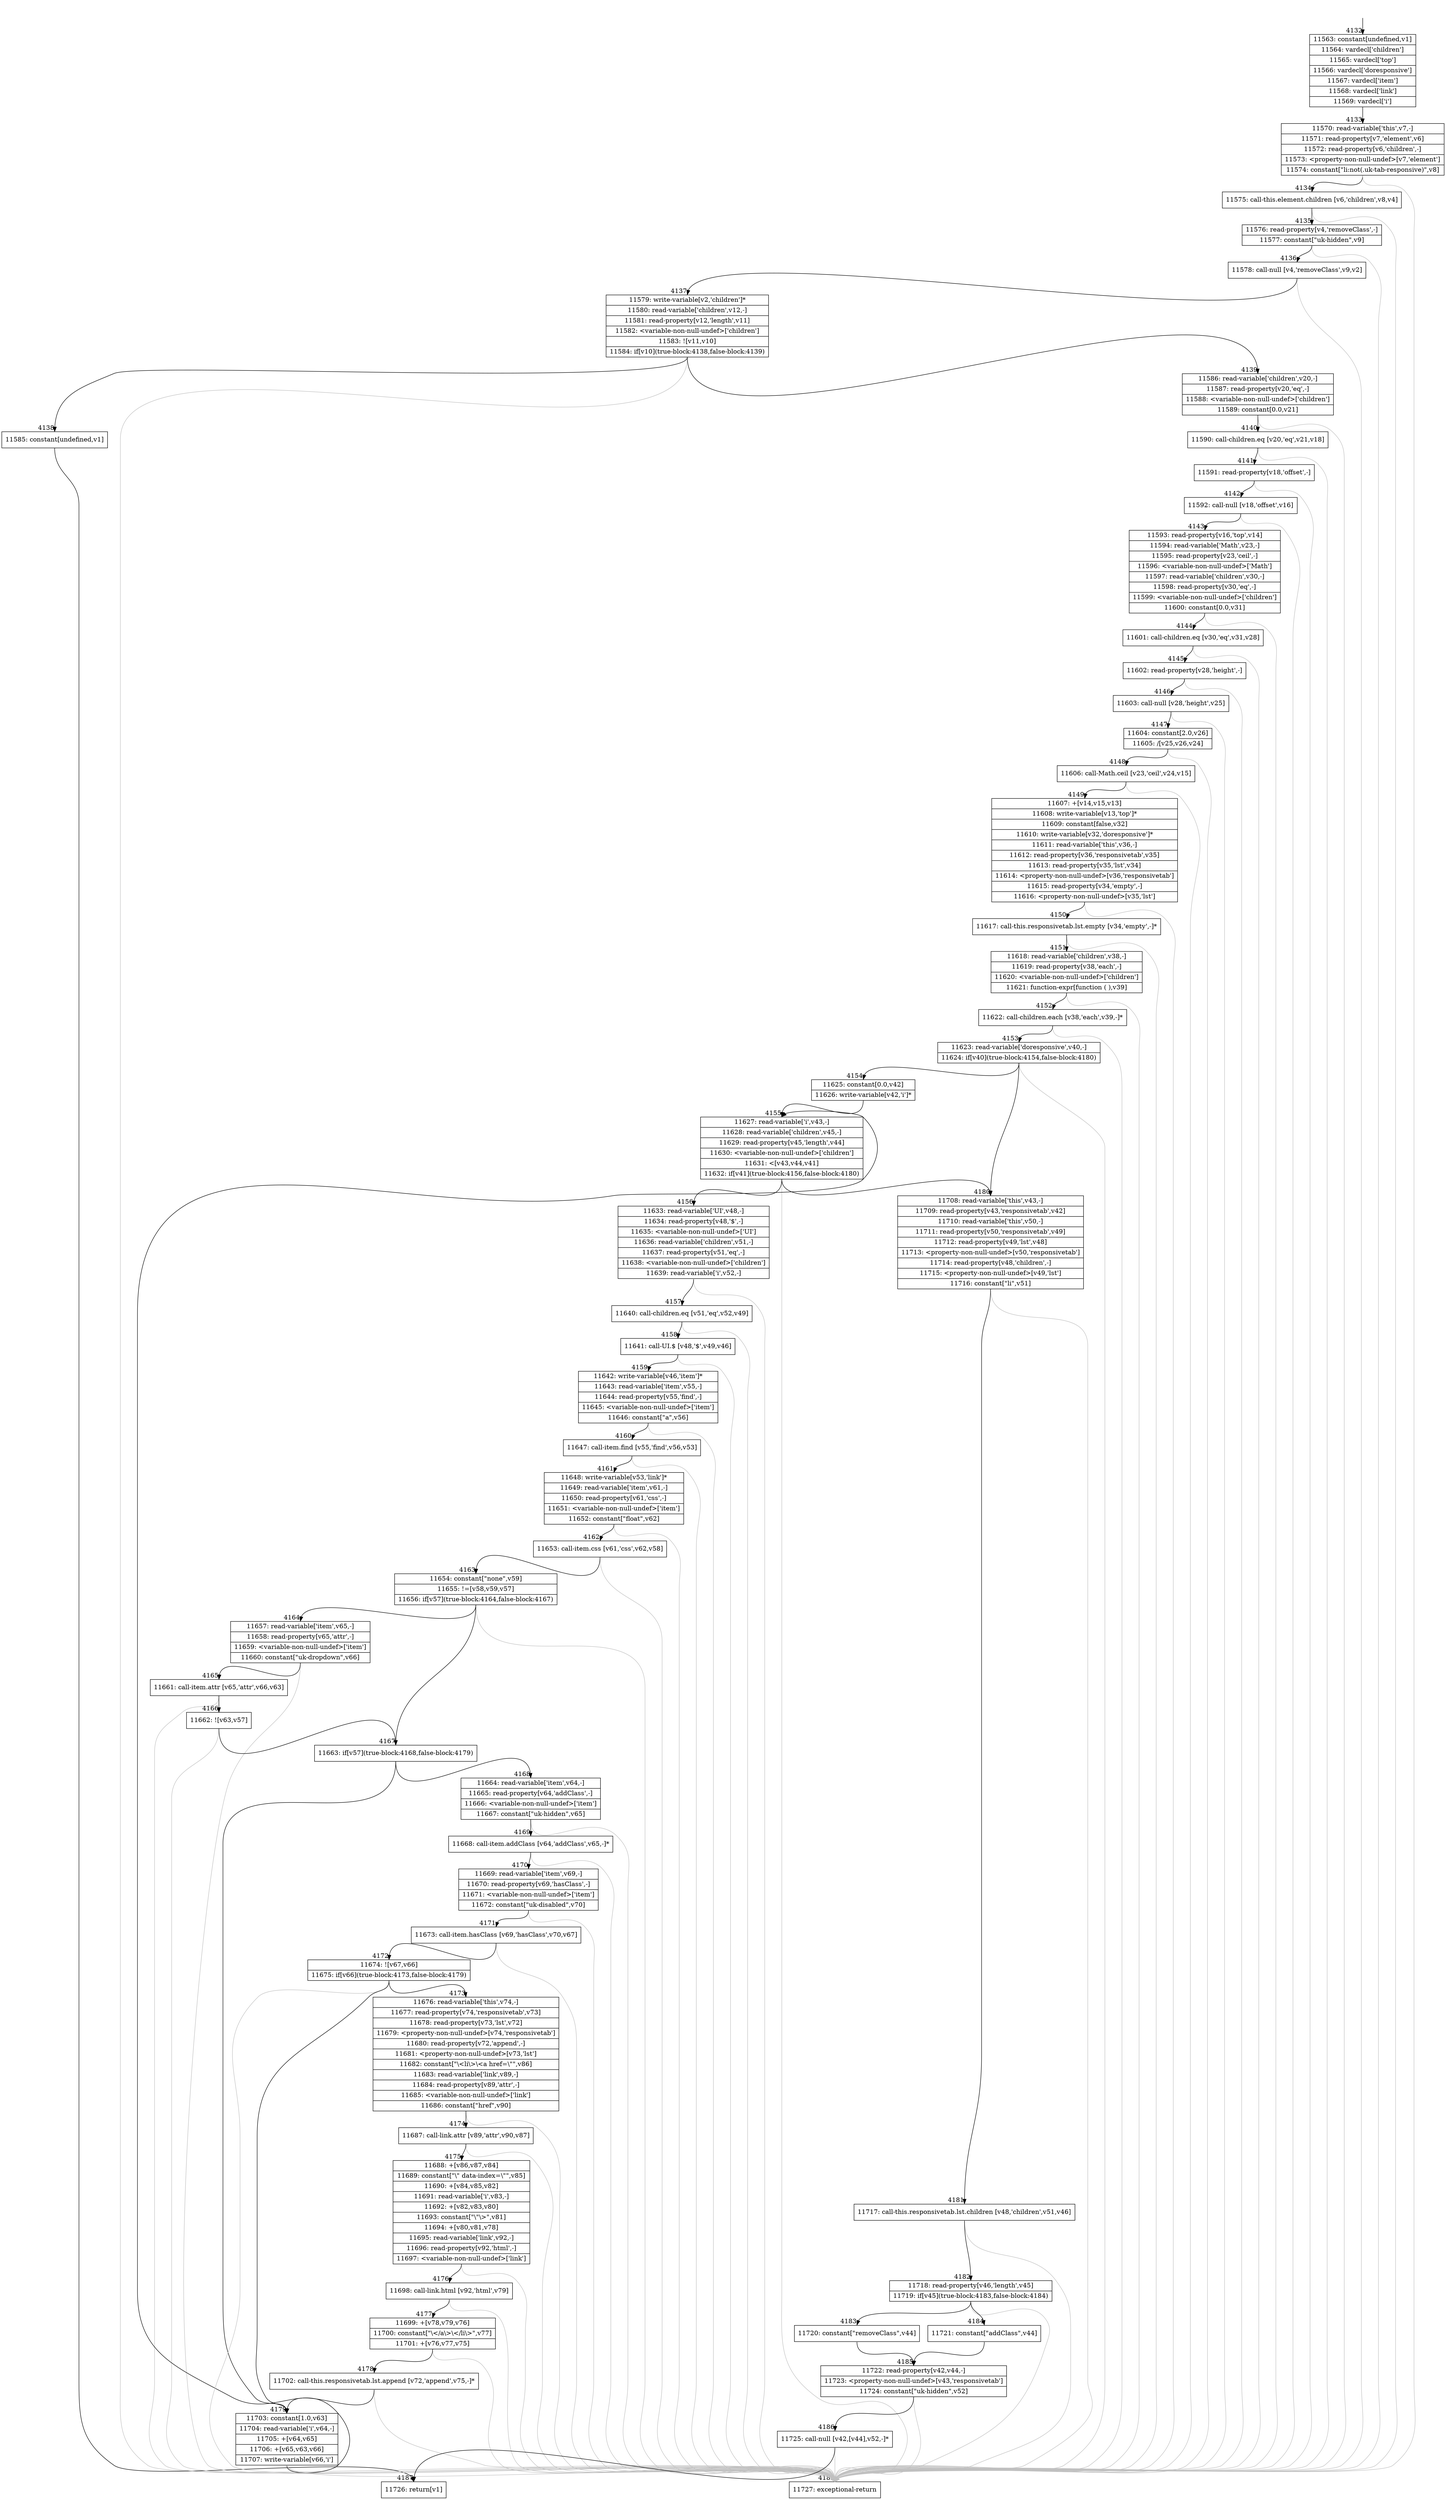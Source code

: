 digraph {
rankdir="TD"
BB_entry306[shape=none,label=""];
BB_entry306 -> BB4132 [tailport=s, headport=n, headlabel="    4132"]
BB4132 [shape=record label="{11563: constant[undefined,v1]|11564: vardecl['children']|11565: vardecl['top']|11566: vardecl['doresponsive']|11567: vardecl['item']|11568: vardecl['link']|11569: vardecl['i']}" ] 
BB4132 -> BB4133 [tailport=s, headport=n, headlabel="      4133"]
BB4133 [shape=record label="{11570: read-variable['this',v7,-]|11571: read-property[v7,'element',v6]|11572: read-property[v6,'children',-]|11573: \<property-non-null-undef\>[v7,'element']|11574: constant[\"li:not(.uk-tab-responsive)\",v8]}" ] 
BB4133 -> BB4134 [tailport=s, headport=n, headlabel="      4134"]
BB4133 -> BB4188 [tailport=s, headport=n, color=gray, headlabel="      4188"]
BB4134 [shape=record label="{11575: call-this.element.children [v6,'children',v8,v4]}" ] 
BB4134 -> BB4135 [tailport=s, headport=n, headlabel="      4135"]
BB4134 -> BB4188 [tailport=s, headport=n, color=gray]
BB4135 [shape=record label="{11576: read-property[v4,'removeClass',-]|11577: constant[\"uk-hidden\",v9]}" ] 
BB4135 -> BB4136 [tailport=s, headport=n, headlabel="      4136"]
BB4135 -> BB4188 [tailport=s, headport=n, color=gray]
BB4136 [shape=record label="{11578: call-null [v4,'removeClass',v9,v2]}" ] 
BB4136 -> BB4137 [tailport=s, headport=n, headlabel="      4137"]
BB4136 -> BB4188 [tailport=s, headport=n, color=gray]
BB4137 [shape=record label="{11579: write-variable[v2,'children']*|11580: read-variable['children',v12,-]|11581: read-property[v12,'length',v11]|11582: \<variable-non-null-undef\>['children']|11583: ![v11,v10]|11584: if[v10](true-block:4138,false-block:4139)}" ] 
BB4137 -> BB4138 [tailport=s, headport=n, headlabel="      4138"]
BB4137 -> BB4139 [tailport=s, headport=n, headlabel="      4139"]
BB4137 -> BB4188 [tailport=s, headport=n, color=gray]
BB4138 [shape=record label="{11585: constant[undefined,v1]}" ] 
BB4138 -> BB4187 [tailport=s, headport=n, headlabel="      4187"]
BB4139 [shape=record label="{11586: read-variable['children',v20,-]|11587: read-property[v20,'eq',-]|11588: \<variable-non-null-undef\>['children']|11589: constant[0.0,v21]}" ] 
BB4139 -> BB4140 [tailport=s, headport=n, headlabel="      4140"]
BB4139 -> BB4188 [tailport=s, headport=n, color=gray]
BB4140 [shape=record label="{11590: call-children.eq [v20,'eq',v21,v18]}" ] 
BB4140 -> BB4141 [tailport=s, headport=n, headlabel="      4141"]
BB4140 -> BB4188 [tailport=s, headport=n, color=gray]
BB4141 [shape=record label="{11591: read-property[v18,'offset',-]}" ] 
BB4141 -> BB4142 [tailport=s, headport=n, headlabel="      4142"]
BB4141 -> BB4188 [tailport=s, headport=n, color=gray]
BB4142 [shape=record label="{11592: call-null [v18,'offset',v16]}" ] 
BB4142 -> BB4143 [tailport=s, headport=n, headlabel="      4143"]
BB4142 -> BB4188 [tailport=s, headport=n, color=gray]
BB4143 [shape=record label="{11593: read-property[v16,'top',v14]|11594: read-variable['Math',v23,-]|11595: read-property[v23,'ceil',-]|11596: \<variable-non-null-undef\>['Math']|11597: read-variable['children',v30,-]|11598: read-property[v30,'eq',-]|11599: \<variable-non-null-undef\>['children']|11600: constant[0.0,v31]}" ] 
BB4143 -> BB4144 [tailport=s, headport=n, headlabel="      4144"]
BB4143 -> BB4188 [tailport=s, headport=n, color=gray]
BB4144 [shape=record label="{11601: call-children.eq [v30,'eq',v31,v28]}" ] 
BB4144 -> BB4145 [tailport=s, headport=n, headlabel="      4145"]
BB4144 -> BB4188 [tailport=s, headport=n, color=gray]
BB4145 [shape=record label="{11602: read-property[v28,'height',-]}" ] 
BB4145 -> BB4146 [tailport=s, headport=n, headlabel="      4146"]
BB4145 -> BB4188 [tailport=s, headport=n, color=gray]
BB4146 [shape=record label="{11603: call-null [v28,'height',v25]}" ] 
BB4146 -> BB4147 [tailport=s, headport=n, headlabel="      4147"]
BB4146 -> BB4188 [tailport=s, headport=n, color=gray]
BB4147 [shape=record label="{11604: constant[2.0,v26]|11605: /[v25,v26,v24]}" ] 
BB4147 -> BB4148 [tailport=s, headport=n, headlabel="      4148"]
BB4147 -> BB4188 [tailport=s, headport=n, color=gray]
BB4148 [shape=record label="{11606: call-Math.ceil [v23,'ceil',v24,v15]}" ] 
BB4148 -> BB4149 [tailport=s, headport=n, headlabel="      4149"]
BB4148 -> BB4188 [tailport=s, headport=n, color=gray]
BB4149 [shape=record label="{11607: +[v14,v15,v13]|11608: write-variable[v13,'top']*|11609: constant[false,v32]|11610: write-variable[v32,'doresponsive']*|11611: read-variable['this',v36,-]|11612: read-property[v36,'responsivetab',v35]|11613: read-property[v35,'lst',v34]|11614: \<property-non-null-undef\>[v36,'responsivetab']|11615: read-property[v34,'empty',-]|11616: \<property-non-null-undef\>[v35,'lst']}" ] 
BB4149 -> BB4150 [tailport=s, headport=n, headlabel="      4150"]
BB4149 -> BB4188 [tailport=s, headport=n, color=gray]
BB4150 [shape=record label="{11617: call-this.responsivetab.lst.empty [v34,'empty',-]*}" ] 
BB4150 -> BB4151 [tailport=s, headport=n, headlabel="      4151"]
BB4150 -> BB4188 [tailport=s, headport=n, color=gray]
BB4151 [shape=record label="{11618: read-variable['children',v38,-]|11619: read-property[v38,'each',-]|11620: \<variable-non-null-undef\>['children']|11621: function-expr[function ( ),v39]}" ] 
BB4151 -> BB4152 [tailport=s, headport=n, headlabel="      4152"]
BB4151 -> BB4188 [tailport=s, headport=n, color=gray]
BB4152 [shape=record label="{11622: call-children.each [v38,'each',v39,-]*}" ] 
BB4152 -> BB4153 [tailport=s, headport=n, headlabel="      4153"]
BB4152 -> BB4188 [tailport=s, headport=n, color=gray]
BB4153 [shape=record label="{11623: read-variable['doresponsive',v40,-]|11624: if[v40](true-block:4154,false-block:4180)}" ] 
BB4153 -> BB4154 [tailport=s, headport=n, headlabel="      4154"]
BB4153 -> BB4180 [tailport=s, headport=n, headlabel="      4180"]
BB4153 -> BB4188 [tailport=s, headport=n, color=gray]
BB4154 [shape=record label="{11625: constant[0.0,v42]|11626: write-variable[v42,'i']*}" ] 
BB4154 -> BB4155 [tailport=s, headport=n, headlabel="      4155"]
BB4155 [shape=record label="{11627: read-variable['i',v43,-]|11628: read-variable['children',v45,-]|11629: read-property[v45,'length',v44]|11630: \<variable-non-null-undef\>['children']|11631: \<[v43,v44,v41]|11632: if[v41](true-block:4156,false-block:4180)}" ] 
BB4155 -> BB4156 [tailport=s, headport=n, headlabel="      4156"]
BB4155 -> BB4180 [tailport=s, headport=n]
BB4155 -> BB4188 [tailport=s, headport=n, color=gray]
BB4156 [shape=record label="{11633: read-variable['UI',v48,-]|11634: read-property[v48,'$',-]|11635: \<variable-non-null-undef\>['UI']|11636: read-variable['children',v51,-]|11637: read-property[v51,'eq',-]|11638: \<variable-non-null-undef\>['children']|11639: read-variable['i',v52,-]}" ] 
BB4156 -> BB4157 [tailport=s, headport=n, headlabel="      4157"]
BB4156 -> BB4188 [tailport=s, headport=n, color=gray]
BB4157 [shape=record label="{11640: call-children.eq [v51,'eq',v52,v49]}" ] 
BB4157 -> BB4158 [tailport=s, headport=n, headlabel="      4158"]
BB4157 -> BB4188 [tailport=s, headport=n, color=gray]
BB4158 [shape=record label="{11641: call-UI.$ [v48,'$',v49,v46]}" ] 
BB4158 -> BB4159 [tailport=s, headport=n, headlabel="      4159"]
BB4158 -> BB4188 [tailport=s, headport=n, color=gray]
BB4159 [shape=record label="{11642: write-variable[v46,'item']*|11643: read-variable['item',v55,-]|11644: read-property[v55,'find',-]|11645: \<variable-non-null-undef\>['item']|11646: constant[\"a\",v56]}" ] 
BB4159 -> BB4160 [tailport=s, headport=n, headlabel="      4160"]
BB4159 -> BB4188 [tailport=s, headport=n, color=gray]
BB4160 [shape=record label="{11647: call-item.find [v55,'find',v56,v53]}" ] 
BB4160 -> BB4161 [tailport=s, headport=n, headlabel="      4161"]
BB4160 -> BB4188 [tailport=s, headport=n, color=gray]
BB4161 [shape=record label="{11648: write-variable[v53,'link']*|11649: read-variable['item',v61,-]|11650: read-property[v61,'css',-]|11651: \<variable-non-null-undef\>['item']|11652: constant[\"float\",v62]}" ] 
BB4161 -> BB4162 [tailport=s, headport=n, headlabel="      4162"]
BB4161 -> BB4188 [tailport=s, headport=n, color=gray]
BB4162 [shape=record label="{11653: call-item.css [v61,'css',v62,v58]}" ] 
BB4162 -> BB4163 [tailport=s, headport=n, headlabel="      4163"]
BB4162 -> BB4188 [tailport=s, headport=n, color=gray]
BB4163 [shape=record label="{11654: constant[\"none\",v59]|11655: !=[v58,v59,v57]|11656: if[v57](true-block:4164,false-block:4167)}" ] 
BB4163 -> BB4167 [tailport=s, headport=n, headlabel="      4167"]
BB4163 -> BB4164 [tailport=s, headport=n, headlabel="      4164"]
BB4163 -> BB4188 [tailport=s, headport=n, color=gray]
BB4164 [shape=record label="{11657: read-variable['item',v65,-]|11658: read-property[v65,'attr',-]|11659: \<variable-non-null-undef\>['item']|11660: constant[\"uk-dropdown\",v66]}" ] 
BB4164 -> BB4165 [tailport=s, headport=n, headlabel="      4165"]
BB4164 -> BB4188 [tailport=s, headport=n, color=gray]
BB4165 [shape=record label="{11661: call-item.attr [v65,'attr',v66,v63]}" ] 
BB4165 -> BB4166 [tailport=s, headport=n, headlabel="      4166"]
BB4165 -> BB4188 [tailport=s, headport=n, color=gray]
BB4166 [shape=record label="{11662: ![v63,v57]}" ] 
BB4166 -> BB4167 [tailport=s, headport=n]
BB4166 -> BB4188 [tailport=s, headport=n, color=gray]
BB4167 [shape=record label="{11663: if[v57](true-block:4168,false-block:4179)}" ] 
BB4167 -> BB4168 [tailport=s, headport=n, headlabel="      4168"]
BB4167 -> BB4179 [tailport=s, headport=n, headlabel="      4179"]
BB4168 [shape=record label="{11664: read-variable['item',v64,-]|11665: read-property[v64,'addClass',-]|11666: \<variable-non-null-undef\>['item']|11667: constant[\"uk-hidden\",v65]}" ] 
BB4168 -> BB4169 [tailport=s, headport=n, headlabel="      4169"]
BB4168 -> BB4188 [tailport=s, headport=n, color=gray]
BB4169 [shape=record label="{11668: call-item.addClass [v64,'addClass',v65,-]*}" ] 
BB4169 -> BB4170 [tailport=s, headport=n, headlabel="      4170"]
BB4169 -> BB4188 [tailport=s, headport=n, color=gray]
BB4170 [shape=record label="{11669: read-variable['item',v69,-]|11670: read-property[v69,'hasClass',-]|11671: \<variable-non-null-undef\>['item']|11672: constant[\"uk-disabled\",v70]}" ] 
BB4170 -> BB4171 [tailport=s, headport=n, headlabel="      4171"]
BB4170 -> BB4188 [tailport=s, headport=n, color=gray]
BB4171 [shape=record label="{11673: call-item.hasClass [v69,'hasClass',v70,v67]}" ] 
BB4171 -> BB4172 [tailport=s, headport=n, headlabel="      4172"]
BB4171 -> BB4188 [tailport=s, headport=n, color=gray]
BB4172 [shape=record label="{11674: ![v67,v66]|11675: if[v66](true-block:4173,false-block:4179)}" ] 
BB4172 -> BB4173 [tailport=s, headport=n, headlabel="      4173"]
BB4172 -> BB4179 [tailport=s, headport=n]
BB4172 -> BB4188 [tailport=s, headport=n, color=gray]
BB4173 [shape=record label="{11676: read-variable['this',v74,-]|11677: read-property[v74,'responsivetab',v73]|11678: read-property[v73,'lst',v72]|11679: \<property-non-null-undef\>[v74,'responsivetab']|11680: read-property[v72,'append',-]|11681: \<property-non-null-undef\>[v73,'lst']|11682: constant[\"\\\<li\\\>\\\<a href=\\\"\",v86]|11683: read-variable['link',v89,-]|11684: read-property[v89,'attr',-]|11685: \<variable-non-null-undef\>['link']|11686: constant[\"href\",v90]}" ] 
BB4173 -> BB4174 [tailport=s, headport=n, headlabel="      4174"]
BB4173 -> BB4188 [tailport=s, headport=n, color=gray]
BB4174 [shape=record label="{11687: call-link.attr [v89,'attr',v90,v87]}" ] 
BB4174 -> BB4175 [tailport=s, headport=n, headlabel="      4175"]
BB4174 -> BB4188 [tailport=s, headport=n, color=gray]
BB4175 [shape=record label="{11688: +[v86,v87,v84]|11689: constant[\"\\\" data-index=\\\"\",v85]|11690: +[v84,v85,v82]|11691: read-variable['i',v83,-]|11692: +[v82,v83,v80]|11693: constant[\"\\\"\\\>\",v81]|11694: +[v80,v81,v78]|11695: read-variable['link',v92,-]|11696: read-property[v92,'html',-]|11697: \<variable-non-null-undef\>['link']}" ] 
BB4175 -> BB4176 [tailport=s, headport=n, headlabel="      4176"]
BB4175 -> BB4188 [tailport=s, headport=n, color=gray]
BB4176 [shape=record label="{11698: call-link.html [v92,'html',v79]}" ] 
BB4176 -> BB4177 [tailport=s, headport=n, headlabel="      4177"]
BB4176 -> BB4188 [tailport=s, headport=n, color=gray]
BB4177 [shape=record label="{11699: +[v78,v79,v76]|11700: constant[\"\\\</a\\\>\\\</li\\\>\",v77]|11701: +[v76,v77,v75]}" ] 
BB4177 -> BB4178 [tailport=s, headport=n, headlabel="      4178"]
BB4177 -> BB4188 [tailport=s, headport=n, color=gray]
BB4178 [shape=record label="{11702: call-this.responsivetab.lst.append [v72,'append',v75,-]*}" ] 
BB4178 -> BB4179 [tailport=s, headport=n]
BB4178 -> BB4188 [tailport=s, headport=n, color=gray]
BB4179 [shape=record label="{11703: constant[1.0,v63]|11704: read-variable['i',v64,-]|11705: +[v64,v65]|11706: +[v65,v63,v66]|11707: write-variable[v66,'i']}" ] 
BB4179 -> BB4155 [tailport=s, headport=n]
BB4179 -> BB4188 [tailport=s, headport=n, color=gray]
BB4180 [shape=record label="{11708: read-variable['this',v43,-]|11709: read-property[v43,'responsivetab',v42]|11710: read-variable['this',v50,-]|11711: read-property[v50,'responsivetab',v49]|11712: read-property[v49,'lst',v48]|11713: \<property-non-null-undef\>[v50,'responsivetab']|11714: read-property[v48,'children',-]|11715: \<property-non-null-undef\>[v49,'lst']|11716: constant[\"li\",v51]}" ] 
BB4180 -> BB4181 [tailport=s, headport=n, headlabel="      4181"]
BB4180 -> BB4188 [tailport=s, headport=n, color=gray]
BB4181 [shape=record label="{11717: call-this.responsivetab.lst.children [v48,'children',v51,v46]}" ] 
BB4181 -> BB4182 [tailport=s, headport=n, headlabel="      4182"]
BB4181 -> BB4188 [tailport=s, headport=n, color=gray]
BB4182 [shape=record label="{11718: read-property[v46,'length',v45]|11719: if[v45](true-block:4183,false-block:4184)}" ] 
BB4182 -> BB4183 [tailport=s, headport=n, headlabel="      4183"]
BB4182 -> BB4184 [tailport=s, headport=n, headlabel="      4184"]
BB4182 -> BB4188 [tailport=s, headport=n, color=gray]
BB4183 [shape=record label="{11720: constant[\"removeClass\",v44]}" ] 
BB4183 -> BB4185 [tailport=s, headport=n, headlabel="      4185"]
BB4184 [shape=record label="{11721: constant[\"addClass\",v44]}" ] 
BB4184 -> BB4185 [tailport=s, headport=n]
BB4185 [shape=record label="{11722: read-property[v42,v44,-]|11723: \<property-non-null-undef\>[v43,'responsivetab']|11724: constant[\"uk-hidden\",v52]}" ] 
BB4185 -> BB4186 [tailport=s, headport=n, headlabel="      4186"]
BB4185 -> BB4188 [tailport=s, headport=n, color=gray]
BB4186 [shape=record label="{11725: call-null [v42,[v44],v52,-]*}" ] 
BB4186 -> BB4187 [tailport=s, headport=n]
BB4186 -> BB4188 [tailport=s, headport=n, color=gray]
BB4187 [shape=record label="{11726: return[v1]}" ] 
BB4188 [shape=record label="{11727: exceptional-return}" ] 
//#$~ 3193
}
